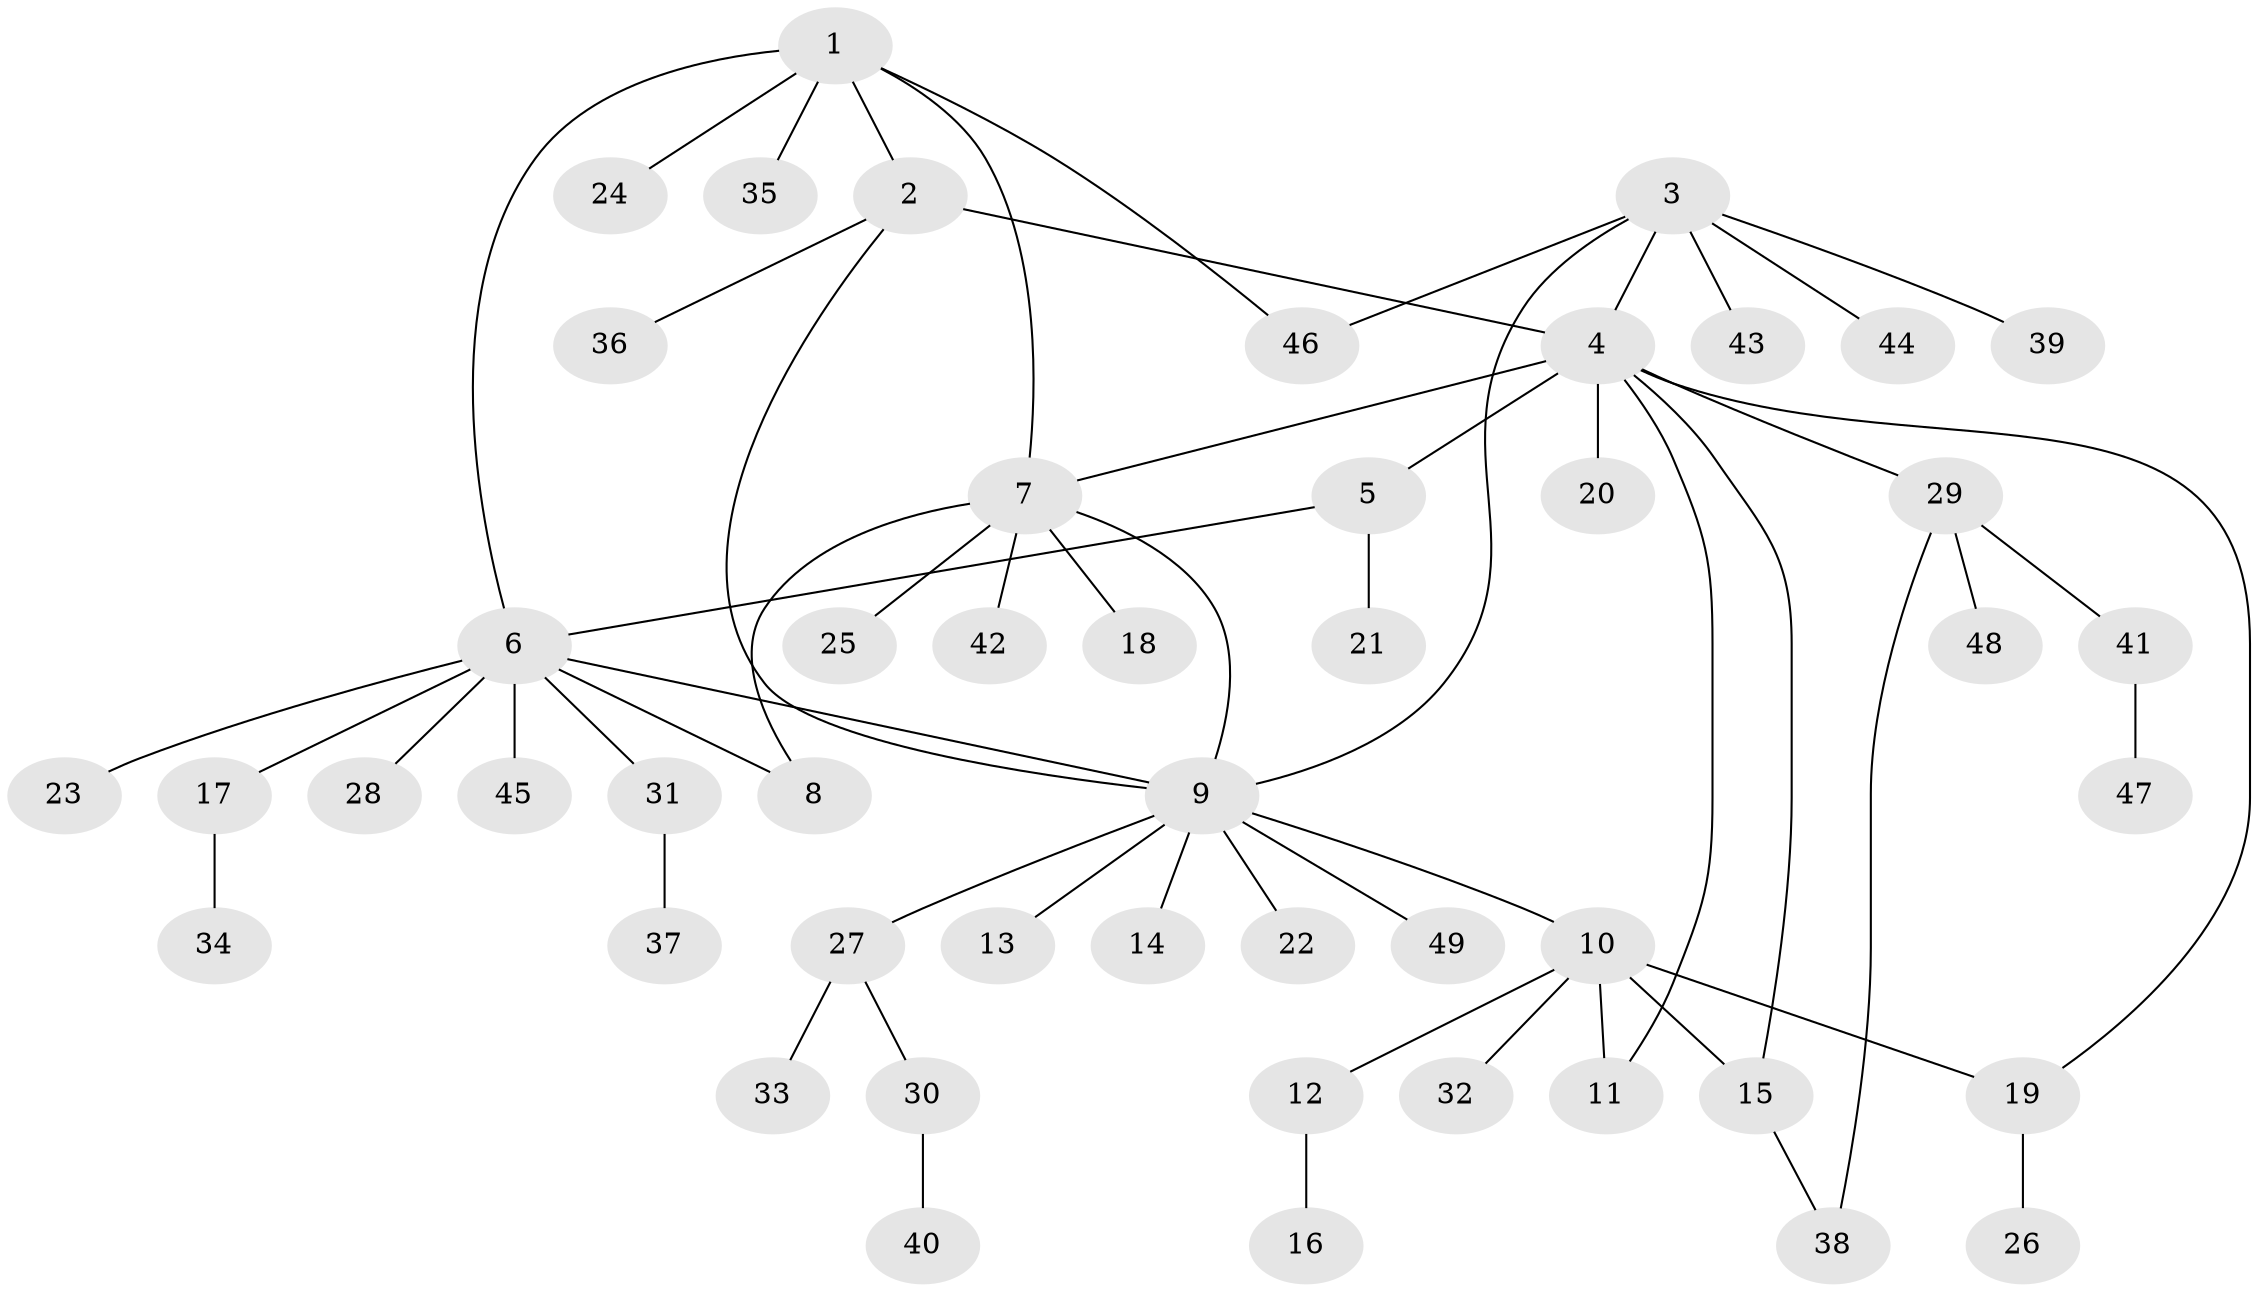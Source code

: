 // Generated by graph-tools (version 1.1) at 2025/55/03/09/25 04:55:20]
// undirected, 49 vertices, 59 edges
graph export_dot {
graph [start="1"]
  node [color=gray90,style=filled];
  1;
  2;
  3;
  4;
  5;
  6;
  7;
  8;
  9;
  10;
  11;
  12;
  13;
  14;
  15;
  16;
  17;
  18;
  19;
  20;
  21;
  22;
  23;
  24;
  25;
  26;
  27;
  28;
  29;
  30;
  31;
  32;
  33;
  34;
  35;
  36;
  37;
  38;
  39;
  40;
  41;
  42;
  43;
  44;
  45;
  46;
  47;
  48;
  49;
  1 -- 2;
  1 -- 6;
  1 -- 7;
  1 -- 24;
  1 -- 35;
  1 -- 46;
  2 -- 4;
  2 -- 9;
  2 -- 36;
  3 -- 4;
  3 -- 9;
  3 -- 39;
  3 -- 43;
  3 -- 44;
  3 -- 46;
  4 -- 5;
  4 -- 7;
  4 -- 11;
  4 -- 15;
  4 -- 19;
  4 -- 20;
  4 -- 29;
  5 -- 6;
  5 -- 21;
  6 -- 8;
  6 -- 9;
  6 -- 17;
  6 -- 23;
  6 -- 28;
  6 -- 31;
  6 -- 45;
  7 -- 8;
  7 -- 9;
  7 -- 18;
  7 -- 25;
  7 -- 42;
  9 -- 10;
  9 -- 13;
  9 -- 14;
  9 -- 22;
  9 -- 27;
  9 -- 49;
  10 -- 11;
  10 -- 12;
  10 -- 15;
  10 -- 19;
  10 -- 32;
  12 -- 16;
  15 -- 38;
  17 -- 34;
  19 -- 26;
  27 -- 30;
  27 -- 33;
  29 -- 38;
  29 -- 41;
  29 -- 48;
  30 -- 40;
  31 -- 37;
  41 -- 47;
}

